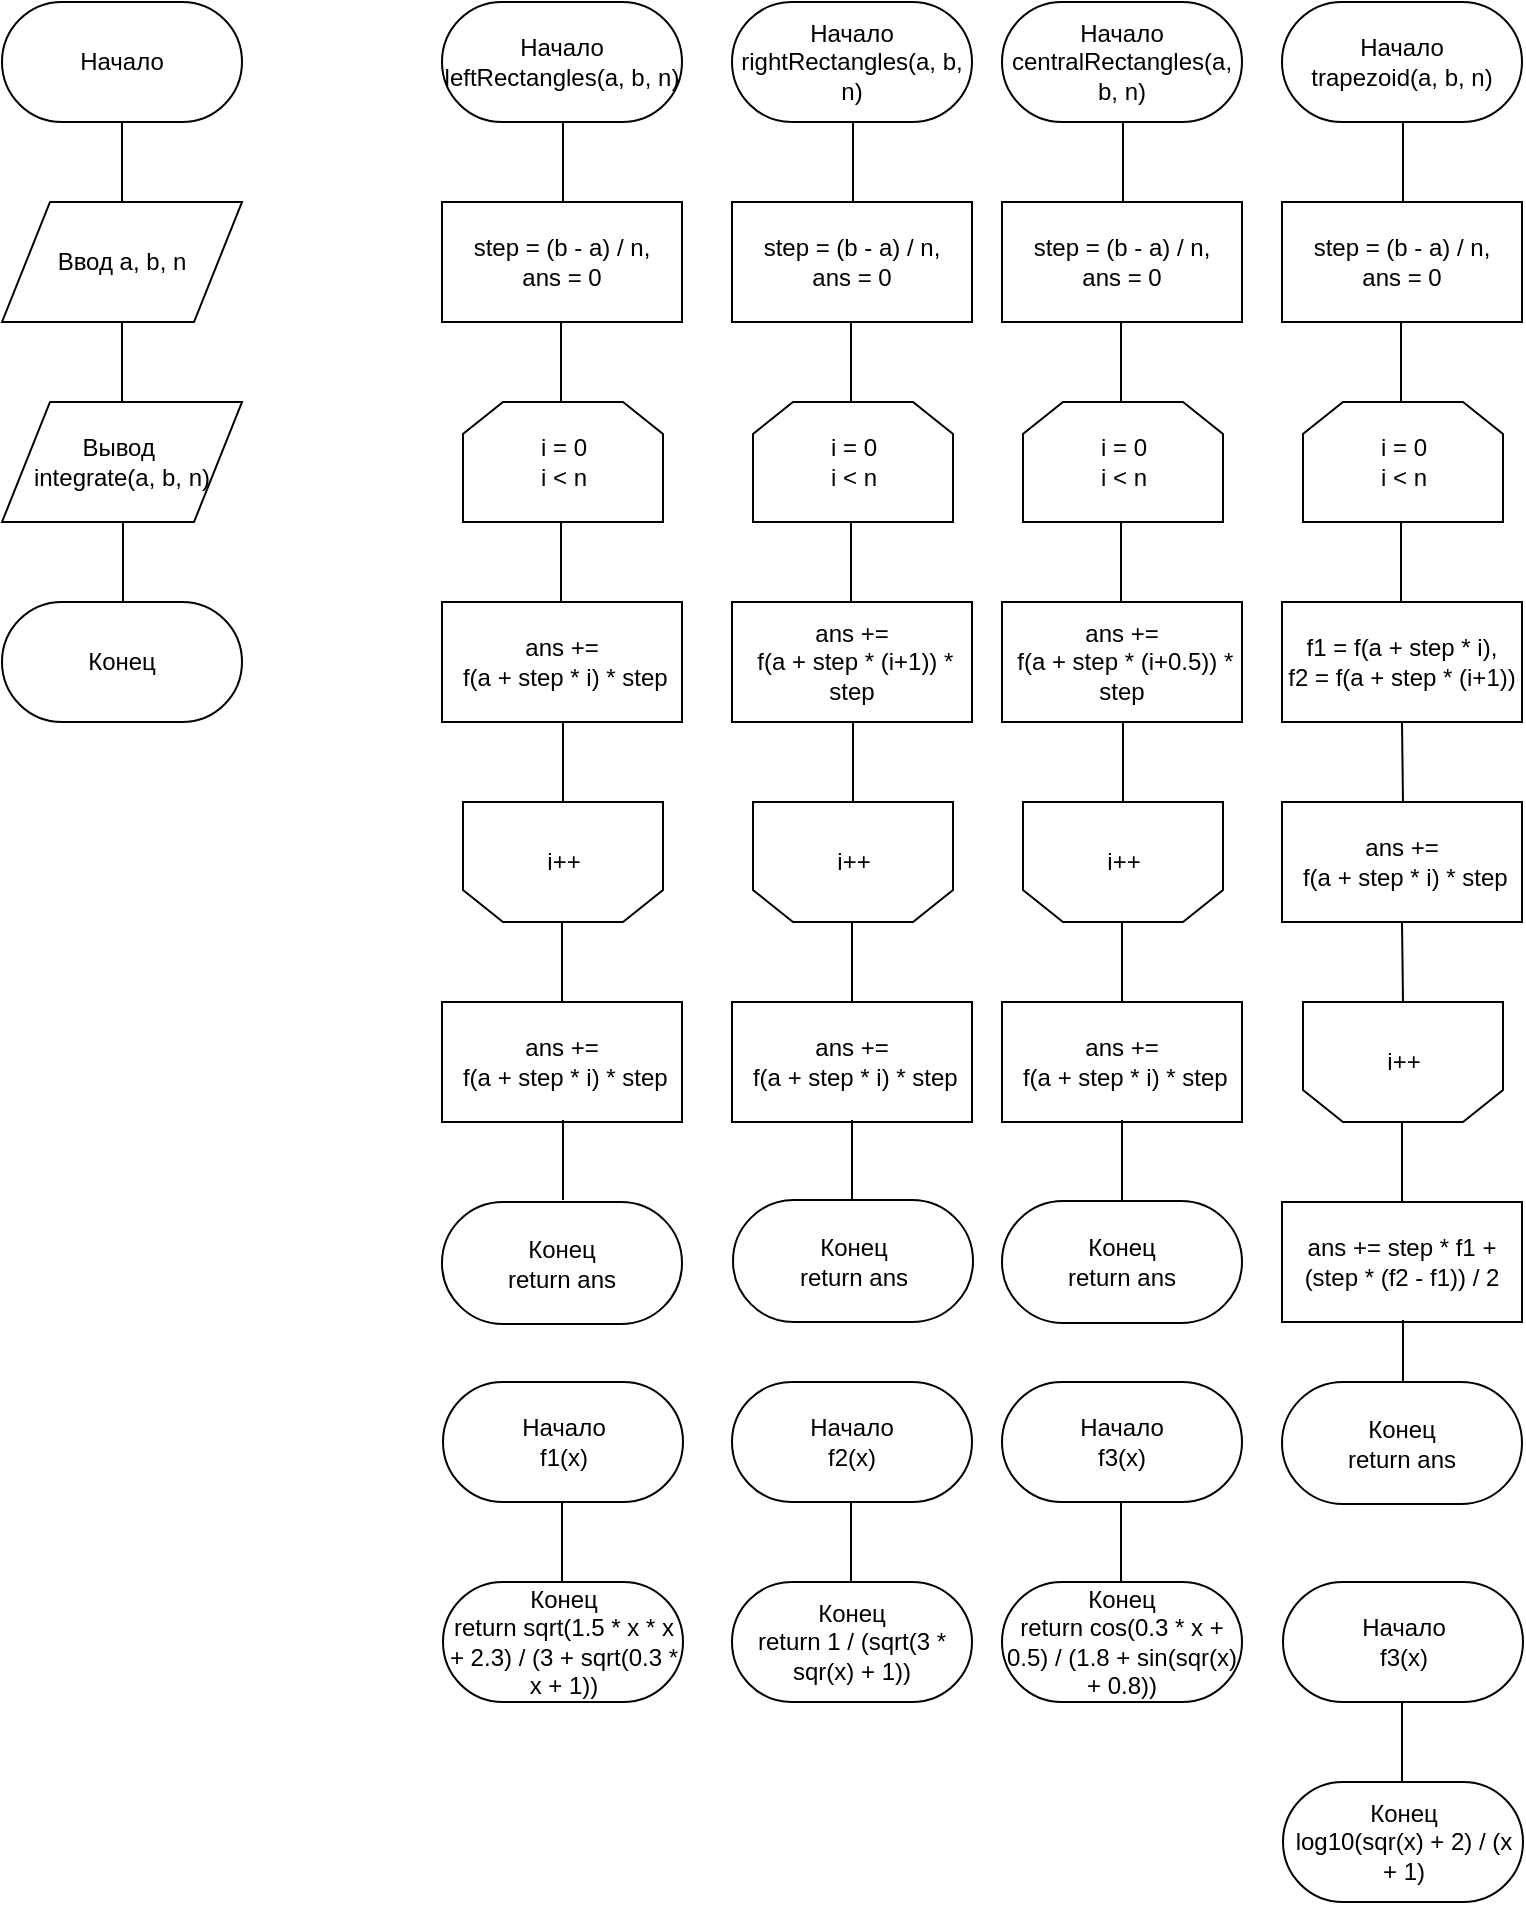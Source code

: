 <mxfile version="12.2.0" type="github" pages="1"><diagram id="x8SJ0xxJg9Yp9PQF0c9W" name="Page-1"><mxGraphModel dx="1807" dy="2105" grid="1" gridSize="10" guides="1" tooltips="1" connect="1" arrows="1" fold="1" page="1" pageScale="1" pageWidth="850" pageHeight="1100" math="0" shadow="0"><root><mxCell id="0"/><mxCell id="1" parent="0"/><mxCell id="rKgkx2xU5qrJ96y3CVrv-1" value="Начало&lt;br&gt;leftRectangles(a, b, n)" style="rounded=1;whiteSpace=wrap;html=1;arcSize=50;" vertex="1" parent="1"><mxGeometry x="250" y="-1070" width="120" height="60" as="geometry"/></mxCell><mxCell id="rKgkx2xU5qrJ96y3CVrv-2" value="" style="endArrow=none;html=1;entryX=0.5;entryY=1;entryDx=0;entryDy=0;exitX=0.5;exitY=0;exitDx=0;exitDy=0;" edge="1" parent="1"><mxGeometry width="50" height="50" relative="1" as="geometry"><mxPoint x="310.5" y="-970" as="sourcePoint"/><mxPoint x="310.5" y="-1010" as="targetPoint"/></mxGeometry></mxCell><mxCell id="rKgkx2xU5qrJ96y3CVrv-3" value="step = (b - a) / n, &lt;br&gt;ans = 0" style="rounded=0;whiteSpace=wrap;html=1;" vertex="1" parent="1"><mxGeometry x="250" y="-970" width="120" height="60" as="geometry"/></mxCell><mxCell id="rKgkx2xU5qrJ96y3CVrv-4" value="i = 0&lt;br&gt;i &amp;lt; n" style="shape=loopLimit;whiteSpace=wrap;html=1;" vertex="1" parent="1"><mxGeometry x="260.5" y="-870" width="100" height="60" as="geometry"/></mxCell><mxCell id="rKgkx2xU5qrJ96y3CVrv-5" value="" style="endArrow=none;html=1;entryX=0.5;entryY=1;entryDx=0;entryDy=0;exitX=0.5;exitY=0;exitDx=0;exitDy=0;" edge="1" parent="1"><mxGeometry width="50" height="50" relative="1" as="geometry"><mxPoint x="310.5" y="-670" as="sourcePoint"/><mxPoint x="310.5" y="-710" as="targetPoint"/></mxGeometry></mxCell><mxCell id="rKgkx2xU5qrJ96y3CVrv-6" value="" style="endArrow=none;html=1;entryX=0.5;entryY=1;entryDx=0;entryDy=0;exitX=0.5;exitY=0;exitDx=0;exitDy=0;" edge="1" parent="1"><mxGeometry width="50" height="50" relative="1" as="geometry"><mxPoint x="309.5" y="-870" as="sourcePoint"/><mxPoint x="309.5" y="-910" as="targetPoint"/></mxGeometry></mxCell><mxCell id="rKgkx2xU5qrJ96y3CVrv-7" value="" style="endArrow=none;html=1;entryX=0.5;entryY=1;entryDx=0;entryDy=0;exitX=0.5;exitY=0;exitDx=0;exitDy=0;" edge="1" parent="1"><mxGeometry width="50" height="50" relative="1" as="geometry"><mxPoint x="309.5" y="-770.0" as="sourcePoint"/><mxPoint x="309.5" y="-810.0" as="targetPoint"/></mxGeometry></mxCell><mxCell id="rKgkx2xU5qrJ96y3CVrv-8" value="i++" style="shape=loopLimit;whiteSpace=wrap;html=1;rounded=0;shadow=0;comic=0;gradientColor=none;align=center;rotation=0;direction=west;" vertex="1" parent="1"><mxGeometry x="260.5" y="-670" width="100" height="60" as="geometry"/></mxCell><mxCell id="rKgkx2xU5qrJ96y3CVrv-10" value="" style="endArrow=none;html=1;entryX=0.5;entryY=1;entryDx=0;entryDy=0;exitX=0.5;exitY=0;exitDx=0;exitDy=0;" edge="1" parent="1"><mxGeometry width="50" height="50" relative="1" as="geometry"><mxPoint x="310" y="-570.5" as="sourcePoint"/><mxPoint x="310.0" y="-610.5" as="targetPoint"/></mxGeometry></mxCell><mxCell id="rKgkx2xU5qrJ96y3CVrv-11" value="ans +=&lt;br&gt;&amp;nbsp;f(a + step * i) * step" style="rounded=0;whiteSpace=wrap;html=1;" vertex="1" parent="1"><mxGeometry x="250" y="-770" width="120" height="60" as="geometry"/></mxCell><mxCell id="rKgkx2xU5qrJ96y3CVrv-12" value="ans +=&lt;br&gt;&amp;nbsp;f(a + step * i) * step" style="rounded=0;whiteSpace=wrap;html=1;" vertex="1" parent="1"><mxGeometry x="250" y="-570" width="120" height="60" as="geometry"/></mxCell><mxCell id="rKgkx2xU5qrJ96y3CVrv-13" value="Конец&lt;br&gt;return ans" style="rounded=1;whiteSpace=wrap;html=1;arcSize=50;" vertex="1" parent="1"><mxGeometry x="250" y="-470" width="120" height="61" as="geometry"/></mxCell><mxCell id="rKgkx2xU5qrJ96y3CVrv-15" value="Начало&lt;br&gt;rightRectangles(a, b, n)" style="rounded=1;whiteSpace=wrap;html=1;arcSize=50;" vertex="1" parent="1"><mxGeometry x="395" y="-1070" width="120" height="60" as="geometry"/></mxCell><mxCell id="rKgkx2xU5qrJ96y3CVrv-16" value="" style="endArrow=none;html=1;entryX=0.5;entryY=1;entryDx=0;entryDy=0;exitX=0.5;exitY=0;exitDx=0;exitDy=0;" edge="1" parent="1"><mxGeometry width="50" height="50" relative="1" as="geometry"><mxPoint x="455.5" y="-970" as="sourcePoint"/><mxPoint x="455.5" y="-1010" as="targetPoint"/></mxGeometry></mxCell><mxCell id="rKgkx2xU5qrJ96y3CVrv-17" value="step = (b - a) / n, &lt;br&gt;ans = 0" style="rounded=0;whiteSpace=wrap;html=1;" vertex="1" parent="1"><mxGeometry x="395" y="-970" width="120" height="60" as="geometry"/></mxCell><mxCell id="rKgkx2xU5qrJ96y3CVrv-18" value="i = 0&lt;br&gt;i &amp;lt; n" style="shape=loopLimit;whiteSpace=wrap;html=1;" vertex="1" parent="1"><mxGeometry x="405.5" y="-870" width="100" height="60" as="geometry"/></mxCell><mxCell id="rKgkx2xU5qrJ96y3CVrv-19" value="" style="endArrow=none;html=1;entryX=0.5;entryY=1;entryDx=0;entryDy=0;exitX=0.5;exitY=0;exitDx=0;exitDy=0;" edge="1" parent="1"><mxGeometry width="50" height="50" relative="1" as="geometry"><mxPoint x="455.5" y="-670" as="sourcePoint"/><mxPoint x="455.5" y="-710" as="targetPoint"/></mxGeometry></mxCell><mxCell id="rKgkx2xU5qrJ96y3CVrv-20" value="" style="endArrow=none;html=1;entryX=0.5;entryY=1;entryDx=0;entryDy=0;exitX=0.5;exitY=0;exitDx=0;exitDy=0;" edge="1" parent="1"><mxGeometry width="50" height="50" relative="1" as="geometry"><mxPoint x="454.5" y="-870.0" as="sourcePoint"/><mxPoint x="454.5" y="-910.0" as="targetPoint"/></mxGeometry></mxCell><mxCell id="rKgkx2xU5qrJ96y3CVrv-21" value="" style="endArrow=none;html=1;entryX=0.5;entryY=1;entryDx=0;entryDy=0;exitX=0.5;exitY=0;exitDx=0;exitDy=0;" edge="1" parent="1"><mxGeometry width="50" height="50" relative="1" as="geometry"><mxPoint x="454.5" y="-770.0" as="sourcePoint"/><mxPoint x="454.5" y="-810.0" as="targetPoint"/></mxGeometry></mxCell><mxCell id="rKgkx2xU5qrJ96y3CVrv-22" value="i++" style="shape=loopLimit;whiteSpace=wrap;html=1;rounded=0;shadow=0;comic=0;gradientColor=none;align=center;rotation=0;direction=west;" vertex="1" parent="1"><mxGeometry x="405.5" y="-670" width="100" height="60" as="geometry"/></mxCell><mxCell id="rKgkx2xU5qrJ96y3CVrv-23" value="" style="endArrow=none;html=1;entryX=0.5;entryY=1;entryDx=0;entryDy=0;exitX=0.5;exitY=0;exitDx=0;exitDy=0;" edge="1" parent="1"><mxGeometry width="50" height="50" relative="1" as="geometry"><mxPoint x="455" y="-570.5" as="sourcePoint"/><mxPoint x="455" y="-610.5" as="targetPoint"/></mxGeometry></mxCell><mxCell id="rKgkx2xU5qrJ96y3CVrv-24" value="ans +=&lt;br&gt;&amp;nbsp;f(a + step * (i+1)) * step" style="rounded=0;whiteSpace=wrap;html=1;" vertex="1" parent="1"><mxGeometry x="395" y="-770" width="120" height="60" as="geometry"/></mxCell><mxCell id="rKgkx2xU5qrJ96y3CVrv-25" value="ans +=&lt;br&gt;&amp;nbsp;f(a + step * i) * step" style="rounded=0;whiteSpace=wrap;html=1;" vertex="1" parent="1"><mxGeometry x="395" y="-570" width="120" height="60" as="geometry"/></mxCell><mxCell id="rKgkx2xU5qrJ96y3CVrv-28" value="" style="endArrow=none;html=1;entryX=0.5;entryY=1;entryDx=0;entryDy=0;exitX=0.5;exitY=0;exitDx=0;exitDy=0;" edge="1" parent="1"><mxGeometry width="50" height="50" relative="1" as="geometry"><mxPoint x="310.5" y="-471.0" as="sourcePoint"/><mxPoint x="310.5" y="-511.0" as="targetPoint"/></mxGeometry></mxCell><mxCell id="rKgkx2xU5qrJ96y3CVrv-32" value="" style="endArrow=none;html=1;entryX=0.5;entryY=1;entryDx=0;entryDy=0;exitX=0.5;exitY=0;exitDx=0;exitDy=0;" edge="1" parent="1"><mxGeometry width="50" height="50" relative="1" as="geometry"><mxPoint x="455" y="-471.0" as="sourcePoint"/><mxPoint x="455.0" y="-511.0" as="targetPoint"/></mxGeometry></mxCell><mxCell id="rKgkx2xU5qrJ96y3CVrv-34" value="Начало&lt;br&gt;centralRectangles(a, b, n)" style="rounded=1;whiteSpace=wrap;html=1;arcSize=50;" vertex="1" parent="1"><mxGeometry x="530" y="-1070" width="120" height="60" as="geometry"/></mxCell><mxCell id="rKgkx2xU5qrJ96y3CVrv-35" value="" style="endArrow=none;html=1;entryX=0.5;entryY=1;entryDx=0;entryDy=0;exitX=0.5;exitY=0;exitDx=0;exitDy=0;" edge="1" parent="1"><mxGeometry width="50" height="50" relative="1" as="geometry"><mxPoint x="590.5" y="-970" as="sourcePoint"/><mxPoint x="590.5" y="-1010" as="targetPoint"/></mxGeometry></mxCell><mxCell id="rKgkx2xU5qrJ96y3CVrv-36" value="step = (b - a) / n, &lt;br&gt;ans = 0" style="rounded=0;whiteSpace=wrap;html=1;" vertex="1" parent="1"><mxGeometry x="530" y="-970" width="120" height="60" as="geometry"/></mxCell><mxCell id="rKgkx2xU5qrJ96y3CVrv-37" value="i = 0&lt;br&gt;i &amp;lt; n" style="shape=loopLimit;whiteSpace=wrap;html=1;" vertex="1" parent="1"><mxGeometry x="540.5" y="-870" width="100" height="60" as="geometry"/></mxCell><mxCell id="rKgkx2xU5qrJ96y3CVrv-38" value="" style="endArrow=none;html=1;entryX=0.5;entryY=1;entryDx=0;entryDy=0;exitX=0.5;exitY=0;exitDx=0;exitDy=0;" edge="1" parent="1"><mxGeometry width="50" height="50" relative="1" as="geometry"><mxPoint x="590.5" y="-670" as="sourcePoint"/><mxPoint x="590.5" y="-710" as="targetPoint"/></mxGeometry></mxCell><mxCell id="rKgkx2xU5qrJ96y3CVrv-39" value="" style="endArrow=none;html=1;entryX=0.5;entryY=1;entryDx=0;entryDy=0;exitX=0.5;exitY=0;exitDx=0;exitDy=0;" edge="1" parent="1"><mxGeometry width="50" height="50" relative="1" as="geometry"><mxPoint x="589.5" y="-870.0" as="sourcePoint"/><mxPoint x="589.5" y="-910.0" as="targetPoint"/></mxGeometry></mxCell><mxCell id="rKgkx2xU5qrJ96y3CVrv-40" value="" style="endArrow=none;html=1;entryX=0.5;entryY=1;entryDx=0;entryDy=0;exitX=0.5;exitY=0;exitDx=0;exitDy=0;" edge="1" parent="1"><mxGeometry width="50" height="50" relative="1" as="geometry"><mxPoint x="589.5" y="-770.0" as="sourcePoint"/><mxPoint x="589.5" y="-810.0" as="targetPoint"/></mxGeometry></mxCell><mxCell id="rKgkx2xU5qrJ96y3CVrv-41" value="i++" style="shape=loopLimit;whiteSpace=wrap;html=1;rounded=0;shadow=0;comic=0;gradientColor=none;align=center;rotation=0;direction=west;" vertex="1" parent="1"><mxGeometry x="540.5" y="-670" width="100" height="60" as="geometry"/></mxCell><mxCell id="rKgkx2xU5qrJ96y3CVrv-42" value="" style="endArrow=none;html=1;entryX=0.5;entryY=1;entryDx=0;entryDy=0;exitX=0.5;exitY=0;exitDx=0;exitDy=0;" edge="1" parent="1"><mxGeometry width="50" height="50" relative="1" as="geometry"><mxPoint x="590" y="-570.5" as="sourcePoint"/><mxPoint x="590" y="-610.5" as="targetPoint"/></mxGeometry></mxCell><mxCell id="rKgkx2xU5qrJ96y3CVrv-43" value="ans +=&lt;br&gt;&amp;nbsp;f(a + step * (i+0.5)) * step" style="rounded=0;whiteSpace=wrap;html=1;" vertex="1" parent="1"><mxGeometry x="530" y="-770" width="120" height="60" as="geometry"/></mxCell><mxCell id="rKgkx2xU5qrJ96y3CVrv-44" value="ans +=&lt;br&gt;&amp;nbsp;f(a + step * i) * step" style="rounded=0;whiteSpace=wrap;html=1;" vertex="1" parent="1"><mxGeometry x="530" y="-570" width="120" height="60" as="geometry"/></mxCell><mxCell id="rKgkx2xU5qrJ96y3CVrv-47" value="" style="endArrow=none;html=1;entryX=0.5;entryY=1;entryDx=0;entryDy=0;exitX=0.5;exitY=0;exitDx=0;exitDy=0;" edge="1" parent="1"><mxGeometry width="50" height="50" relative="1" as="geometry"><mxPoint x="590" y="-471.0" as="sourcePoint"/><mxPoint x="590" y="-511.0" as="targetPoint"/></mxGeometry></mxCell><mxCell id="rKgkx2xU5qrJ96y3CVrv-49" value="Начало&lt;br&gt;trapezoid(a, b, n)" style="rounded=1;whiteSpace=wrap;html=1;arcSize=50;" vertex="1" parent="1"><mxGeometry x="670" y="-1070" width="120" height="60" as="geometry"/></mxCell><mxCell id="rKgkx2xU5qrJ96y3CVrv-50" value="" style="endArrow=none;html=1;entryX=0.5;entryY=1;entryDx=0;entryDy=0;exitX=0.5;exitY=0;exitDx=0;exitDy=0;" edge="1" parent="1"><mxGeometry width="50" height="50" relative="1" as="geometry"><mxPoint x="730.5" y="-970" as="sourcePoint"/><mxPoint x="730.5" y="-1010" as="targetPoint"/></mxGeometry></mxCell><mxCell id="rKgkx2xU5qrJ96y3CVrv-51" value="step = (b - a) / n, &lt;br&gt;ans = 0" style="rounded=0;whiteSpace=wrap;html=1;" vertex="1" parent="1"><mxGeometry x="670" y="-970" width="120" height="60" as="geometry"/></mxCell><mxCell id="rKgkx2xU5qrJ96y3CVrv-52" value="i = 0&lt;br&gt;i &amp;lt; n" style="shape=loopLimit;whiteSpace=wrap;html=1;" vertex="1" parent="1"><mxGeometry x="680.5" y="-870" width="100" height="60" as="geometry"/></mxCell><mxCell id="rKgkx2xU5qrJ96y3CVrv-53" value="" style="endArrow=none;html=1;entryX=0.5;entryY=1;entryDx=0;entryDy=0;exitX=0.5;exitY=0;exitDx=0;exitDy=0;" edge="1" parent="1" target="rKgkx2xU5qrJ96y3CVrv-58"><mxGeometry width="50" height="50" relative="1" as="geometry"><mxPoint x="730.5" y="-570" as="sourcePoint"/><mxPoint x="730.5" y="-610" as="targetPoint"/></mxGeometry></mxCell><mxCell id="rKgkx2xU5qrJ96y3CVrv-54" value="" style="endArrow=none;html=1;entryX=0.5;entryY=1;entryDx=0;entryDy=0;exitX=0.5;exitY=0;exitDx=0;exitDy=0;" edge="1" parent="1"><mxGeometry width="50" height="50" relative="1" as="geometry"><mxPoint x="729.5" y="-870.0" as="sourcePoint"/><mxPoint x="729.5" y="-910.0" as="targetPoint"/></mxGeometry></mxCell><mxCell id="rKgkx2xU5qrJ96y3CVrv-55" value="" style="endArrow=none;html=1;entryX=0.5;entryY=1;entryDx=0;entryDy=0;exitX=0.5;exitY=0;exitDx=0;exitDy=0;" edge="1" parent="1"><mxGeometry width="50" height="50" relative="1" as="geometry"><mxPoint x="729.5" y="-770.0" as="sourcePoint"/><mxPoint x="729.5" y="-810.0" as="targetPoint"/></mxGeometry></mxCell><mxCell id="rKgkx2xU5qrJ96y3CVrv-56" value="i++" style="shape=loopLimit;whiteSpace=wrap;html=1;rounded=0;shadow=0;comic=0;gradientColor=none;align=center;rotation=0;direction=west;" vertex="1" parent="1"><mxGeometry x="680.5" y="-570" width="100" height="60" as="geometry"/></mxCell><mxCell id="rKgkx2xU5qrJ96y3CVrv-57" value="" style="endArrow=none;html=1;entryX=0.5;entryY=1;entryDx=0;entryDy=0;exitX=0.5;exitY=0;exitDx=0;exitDy=0;" edge="1" parent="1"><mxGeometry width="50" height="50" relative="1" as="geometry"><mxPoint x="730" y="-470.5" as="sourcePoint"/><mxPoint x="730.0" y="-510.5" as="targetPoint"/></mxGeometry></mxCell><mxCell id="rKgkx2xU5qrJ96y3CVrv-58" value="ans +=&lt;br&gt;&amp;nbsp;f(a + step * i) * step" style="rounded=0;whiteSpace=wrap;html=1;" vertex="1" parent="1"><mxGeometry x="670" y="-670" width="120" height="60" as="geometry"/></mxCell><mxCell id="rKgkx2xU5qrJ96y3CVrv-59" value="ans += step * f1 + (step * (f2 - f1)) / 2" style="rounded=0;whiteSpace=wrap;html=1;" vertex="1" parent="1"><mxGeometry x="670" y="-470" width="120" height="60" as="geometry"/></mxCell><mxCell id="rKgkx2xU5qrJ96y3CVrv-62" value="" style="endArrow=none;html=1;entryX=0.5;entryY=1;entryDx=0;entryDy=0;exitX=0.5;exitY=0;exitDx=0;exitDy=0;" edge="1" parent="1"><mxGeometry width="50" height="50" relative="1" as="geometry"><mxPoint x="730.5" y="-371.0" as="sourcePoint"/><mxPoint x="730.5" y="-411.0" as="targetPoint"/></mxGeometry></mxCell><mxCell id="rKgkx2xU5qrJ96y3CVrv-64" value="" style="endArrow=none;html=1;entryX=0.5;entryY=1;entryDx=0;entryDy=0;exitX=0.5;exitY=0;exitDx=0;exitDy=0;" edge="1" parent="1" target="rKgkx2xU5qrJ96y3CVrv-65"><mxGeometry width="50" height="50" relative="1" as="geometry"><mxPoint x="730.5" y="-670" as="sourcePoint"/><mxPoint x="730.5" y="-710" as="targetPoint"/></mxGeometry></mxCell><mxCell id="rKgkx2xU5qrJ96y3CVrv-65" value="f1 = f(a + step * i), &lt;br&gt;f2 = f(a + step * (i+1))" style="rounded=0;whiteSpace=wrap;html=1;" vertex="1" parent="1"><mxGeometry x="670" y="-770" width="120" height="60" as="geometry"/></mxCell><mxCell id="rKgkx2xU5qrJ96y3CVrv-66" value="Конец&lt;br&gt;return ans" style="rounded=1;whiteSpace=wrap;html=1;arcSize=50;" vertex="1" parent="1"><mxGeometry x="395.5" y="-471" width="120" height="61" as="geometry"/></mxCell><mxCell id="rKgkx2xU5qrJ96y3CVrv-67" value="Конец&lt;br&gt;return ans" style="rounded=1;whiteSpace=wrap;html=1;arcSize=50;" vertex="1" parent="1"><mxGeometry x="530" y="-470.5" width="120" height="61" as="geometry"/></mxCell><mxCell id="rKgkx2xU5qrJ96y3CVrv-68" value="Конец&lt;br&gt;return ans" style="rounded=1;whiteSpace=wrap;html=1;arcSize=50;" vertex="1" parent="1"><mxGeometry x="670" y="-380" width="120" height="61" as="geometry"/></mxCell><mxCell id="rKgkx2xU5qrJ96y3CVrv-72" value="Начало&lt;br&gt;f1(x)" style="rounded=1;whiteSpace=wrap;html=1;arcSize=50;" vertex="1" parent="1"><mxGeometry x="250.5" y="-380" width="120" height="60" as="geometry"/></mxCell><mxCell id="rKgkx2xU5qrJ96y3CVrv-73" value="" style="endArrow=none;html=1;entryX=0.5;entryY=1;entryDx=0;entryDy=0;exitX=0.5;exitY=0;exitDx=0;exitDy=0;" edge="1" parent="1"><mxGeometry width="50" height="50" relative="1" as="geometry"><mxPoint x="310" y="-280" as="sourcePoint"/><mxPoint x="310" y="-320" as="targetPoint"/></mxGeometry></mxCell><mxCell id="rKgkx2xU5qrJ96y3CVrv-74" value="Конец&lt;br&gt;return sqrt(1.5 * x * x + 2.3) / (3 + sqrt(0.3 * x + 1))" style="rounded=1;whiteSpace=wrap;html=1;arcSize=50;" vertex="1" parent="1"><mxGeometry x="250.5" y="-280" width="120" height="60" as="geometry"/></mxCell><mxCell id="rKgkx2xU5qrJ96y3CVrv-75" value="Начало&lt;br&gt;f2(x)" style="rounded=1;whiteSpace=wrap;html=1;arcSize=50;" vertex="1" parent="1"><mxGeometry x="395" y="-380" width="120" height="60" as="geometry"/></mxCell><mxCell id="rKgkx2xU5qrJ96y3CVrv-76" value="" style="endArrow=none;html=1;entryX=0.5;entryY=1;entryDx=0;entryDy=0;exitX=0.5;exitY=0;exitDx=0;exitDy=0;" edge="1" parent="1"><mxGeometry width="50" height="50" relative="1" as="geometry"><mxPoint x="454.5" y="-280" as="sourcePoint"/><mxPoint x="454.5" y="-320" as="targetPoint"/></mxGeometry></mxCell><mxCell id="rKgkx2xU5qrJ96y3CVrv-77" value="Конец&lt;br&gt;return 1 / (sqrt(3 * sqr(x) + 1))" style="rounded=1;whiteSpace=wrap;html=1;arcSize=50;" vertex="1" parent="1"><mxGeometry x="395" y="-280" width="120" height="60" as="geometry"/></mxCell><mxCell id="rKgkx2xU5qrJ96y3CVrv-79" value="Начало&lt;br&gt;f3(x)" style="rounded=1;whiteSpace=wrap;html=1;arcSize=50;" vertex="1" parent="1"><mxGeometry x="530" y="-380" width="120" height="60" as="geometry"/></mxCell><mxCell id="rKgkx2xU5qrJ96y3CVrv-80" value="" style="endArrow=none;html=1;entryX=0.5;entryY=1;entryDx=0;entryDy=0;exitX=0.5;exitY=0;exitDx=0;exitDy=0;" edge="1" parent="1"><mxGeometry width="50" height="50" relative="1" as="geometry"><mxPoint x="589.5" y="-280" as="sourcePoint"/><mxPoint x="589.5" y="-320" as="targetPoint"/></mxGeometry></mxCell><mxCell id="rKgkx2xU5qrJ96y3CVrv-81" value="Конец&lt;br&gt;return cos(0.3 * x + 0.5) / (1.8 + sin(sqr(x) + 0.8))" style="rounded=1;whiteSpace=wrap;html=1;arcSize=50;" vertex="1" parent="1"><mxGeometry x="530" y="-280" width="120" height="60" as="geometry"/></mxCell><mxCell id="rKgkx2xU5qrJ96y3CVrv-82" value="Начало&lt;br&gt;f3(x)" style="rounded=1;whiteSpace=wrap;html=1;arcSize=50;" vertex="1" parent="1"><mxGeometry x="670.5" y="-280" width="120" height="60" as="geometry"/></mxCell><mxCell id="rKgkx2xU5qrJ96y3CVrv-83" value="" style="endArrow=none;html=1;entryX=0.5;entryY=1;entryDx=0;entryDy=0;exitX=0.5;exitY=0;exitDx=0;exitDy=0;" edge="1" parent="1"><mxGeometry width="50" height="50" relative="1" as="geometry"><mxPoint x="730" y="-180" as="sourcePoint"/><mxPoint x="730" y="-220" as="targetPoint"/></mxGeometry></mxCell><mxCell id="rKgkx2xU5qrJ96y3CVrv-84" value="Конец&lt;br&gt;log10(sqr(x) + 2) / (x + 1)" style="rounded=1;whiteSpace=wrap;html=1;arcSize=50;" vertex="1" parent="1"><mxGeometry x="670.5" y="-180" width="120" height="60" as="geometry"/></mxCell><mxCell id="rKgkx2xU5qrJ96y3CVrv-85" value="Начало" style="rounded=1;whiteSpace=wrap;html=1;arcSize=50;" vertex="1" parent="1"><mxGeometry x="30" y="-1070" width="120" height="60" as="geometry"/></mxCell><mxCell id="rKgkx2xU5qrJ96y3CVrv-86" value="" style="endArrow=none;html=1;entryX=0.5;entryY=1;entryDx=0;entryDy=0;exitX=0.5;exitY=0;exitDx=0;exitDy=0;" edge="1" parent="1"><mxGeometry width="50" height="50" relative="1" as="geometry"><mxPoint x="90.0" y="-970" as="sourcePoint"/><mxPoint x="90.0" y="-1010" as="targetPoint"/></mxGeometry></mxCell><mxCell id="rKgkx2xU5qrJ96y3CVrv-87" value="Ввод a, b, n" style="shape=parallelogram;perimeter=parallelogramPerimeter;whiteSpace=wrap;html=1;" vertex="1" parent="1"><mxGeometry x="30" y="-970" width="120" height="60" as="geometry"/></mxCell><mxCell id="rKgkx2xU5qrJ96y3CVrv-88" value="" style="endArrow=none;html=1;entryX=0.5;entryY=1;entryDx=0;entryDy=0;exitX=0.5;exitY=0;exitDx=0;exitDy=0;" edge="1" parent="1"><mxGeometry width="50" height="50" relative="1" as="geometry"><mxPoint x="90.0" y="-870" as="sourcePoint"/><mxPoint x="90.0" y="-910" as="targetPoint"/></mxGeometry></mxCell><mxCell id="rKgkx2xU5qrJ96y3CVrv-89" value="Вывод&amp;nbsp;&lt;br&gt;integrate(a, b, n)" style="shape=parallelogram;perimeter=parallelogramPerimeter;whiteSpace=wrap;html=1;" vertex="1" parent="1"><mxGeometry x="30" y="-870" width="120" height="60" as="geometry"/></mxCell><mxCell id="rKgkx2xU5qrJ96y3CVrv-90" value="Конец" style="rounded=1;whiteSpace=wrap;html=1;arcSize=50;" vertex="1" parent="1"><mxGeometry x="30" y="-770" width="120" height="60" as="geometry"/></mxCell><mxCell id="rKgkx2xU5qrJ96y3CVrv-91" value="" style="endArrow=none;html=1;entryX=0.5;entryY=1;entryDx=0;entryDy=0;exitX=0.5;exitY=0;exitDx=0;exitDy=0;" edge="1" parent="1"><mxGeometry width="50" height="50" relative="1" as="geometry"><mxPoint x="90.5" y="-769.5" as="sourcePoint"/><mxPoint x="90.5" y="-809.5" as="targetPoint"/></mxGeometry></mxCell></root></mxGraphModel></diagram></mxfile>